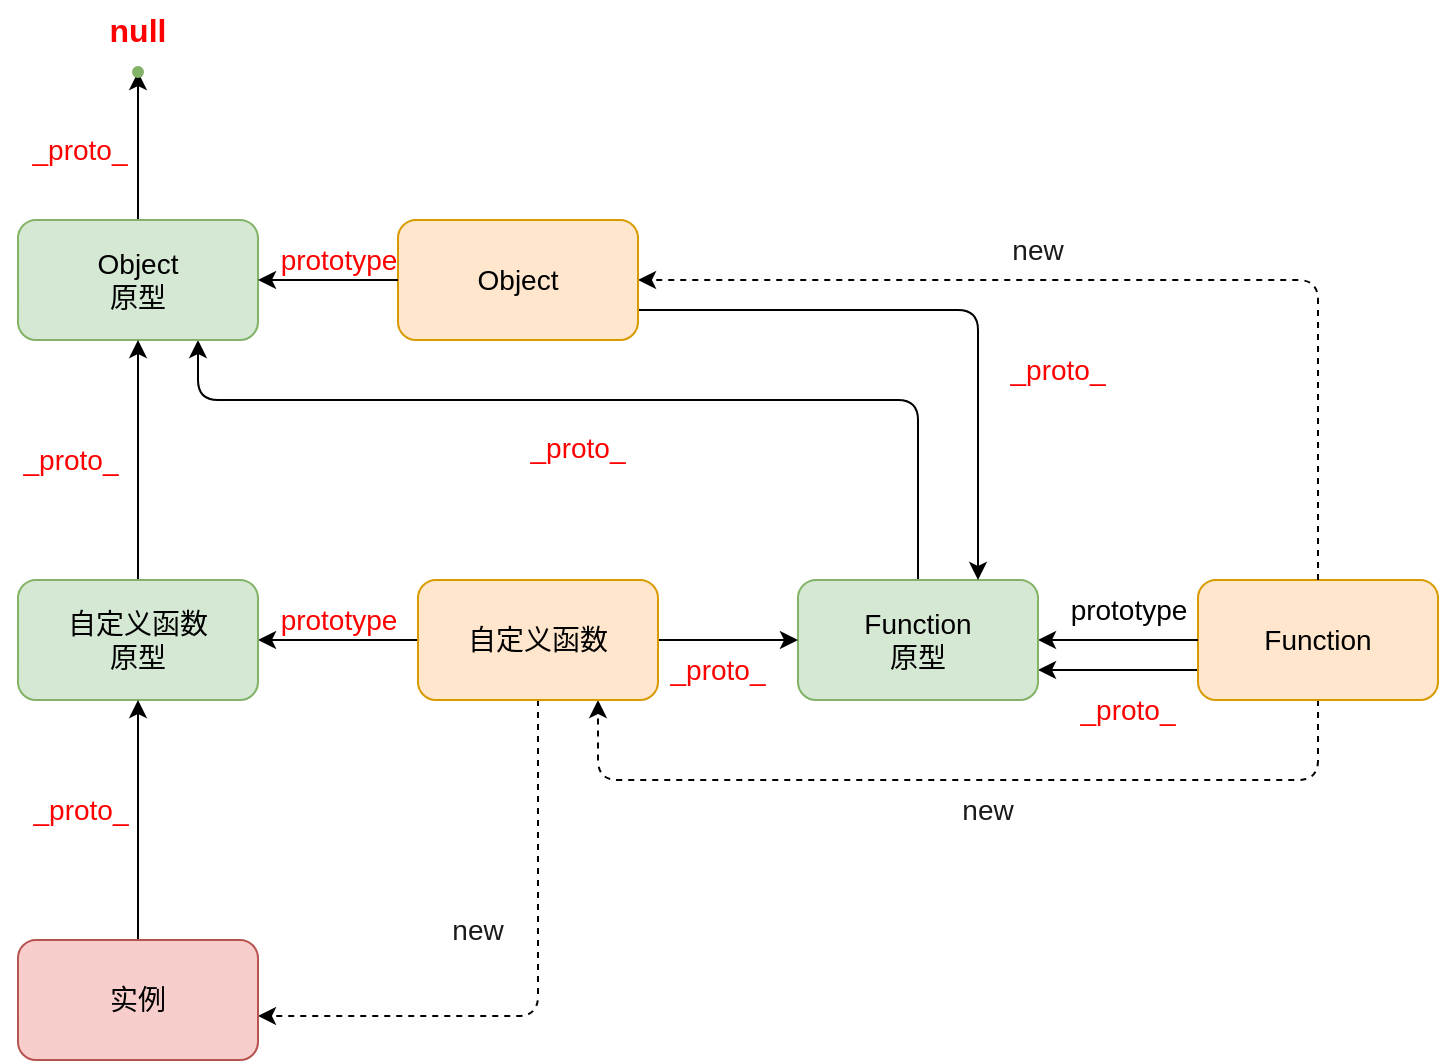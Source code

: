 <mxfile>
    <diagram id="m59XPF6Wp2XcGCgE9nwo" name="第 1 页">
        <mxGraphModel dx="830" dy="784" grid="1" gridSize="10" guides="1" tooltips="1" connect="1" arrows="1" fold="1" page="1" pageScale="1" pageWidth="827" pageHeight="1169" math="0" shadow="0">
            <root>
                <mxCell id="0"/>
                <mxCell id="1" parent="0"/>
                <mxCell id="31" style="edgeStyle=none;html=1;entryX=1;entryY=0.75;entryDx=0;entryDy=0;fontSize=14;fontColor=#1A1A1A;exitX=0;exitY=0.75;exitDx=0;exitDy=0;" parent="1" source="2" target="4" edge="1">
                    <mxGeometry relative="1" as="geometry"/>
                </mxCell>
                <mxCell id="37" style="edgeStyle=none;html=1;entryX=0.75;entryY=1;entryDx=0;entryDy=0;dashed=1;" parent="1" source="2" target="11" edge="1">
                    <mxGeometry relative="1" as="geometry">
                        <Array as="points">
                            <mxPoint x="720" y="440"/>
                            <mxPoint x="360" y="440"/>
                        </Array>
                    </mxGeometry>
                </mxCell>
                <mxCell id="2" value="Function" style="rounded=1;whiteSpace=wrap;html=1;fillColor=#ffe6cc;strokeColor=#d79b00;fontSize=14;" parent="1" vertex="1">
                    <mxGeometry x="660" y="340" width="120" height="60" as="geometry"/>
                </mxCell>
                <mxCell id="3" value="" style="endArrow=classic;html=1;" parent="1" source="2" edge="1">
                    <mxGeometry width="50" height="50" relative="1" as="geometry">
                        <mxPoint x="390" y="430" as="sourcePoint"/>
                        <mxPoint x="580" y="370" as="targetPoint"/>
                    </mxGeometry>
                </mxCell>
                <mxCell id="20" style="edgeStyle=none;html=1;entryX=0.75;entryY=1;entryDx=0;entryDy=0;fontSize=14;fontColor=#FF0000;" parent="1" source="4" target="7" edge="1">
                    <mxGeometry relative="1" as="geometry">
                        <Array as="points">
                            <mxPoint x="520" y="250"/>
                            <mxPoint x="160" y="250"/>
                        </Array>
                    </mxGeometry>
                </mxCell>
                <mxCell id="4" value="Function&lt;br style=&quot;font-size: 14px;&quot;&gt;原型" style="rounded=1;whiteSpace=wrap;html=1;fillColor=#d5e8d4;strokeColor=#82b366;fontSize=14;" parent="1" vertex="1">
                    <mxGeometry x="460" y="340" width="120" height="60" as="geometry"/>
                </mxCell>
                <mxCell id="5" value="prototype" style="text;html=1;align=center;verticalAlign=middle;resizable=0;points=[];autosize=1;strokeColor=none;fillColor=none;fontSize=14;" parent="1" vertex="1">
                    <mxGeometry x="585" y="340" width="80" height="30" as="geometry"/>
                </mxCell>
                <mxCell id="33" style="edgeStyle=none;html=1;entryX=0.75;entryY=0;entryDx=0;entryDy=0;fontSize=14;fontColor=#1A1A1A;exitX=1;exitY=0.75;exitDx=0;exitDy=0;" parent="1" source="6" target="4" edge="1">
                    <mxGeometry relative="1" as="geometry">
                        <Array as="points">
                            <mxPoint x="550" y="205"/>
                        </Array>
                    </mxGeometry>
                </mxCell>
                <mxCell id="40" style="edgeStyle=none;html=1;dashed=1;fontSize=16;entryX=1;entryY=0.5;entryDx=0;entryDy=0;exitX=0.5;exitY=0;exitDx=0;exitDy=0;" parent="1" source="2" target="6" edge="1">
                    <mxGeometry relative="1" as="geometry">
                        <mxPoint x="720" y="190" as="targetPoint"/>
                        <mxPoint x="780" y="290" as="sourcePoint"/>
                        <Array as="points">
                            <mxPoint x="720" y="190"/>
                        </Array>
                    </mxGeometry>
                </mxCell>
                <mxCell id="6" value="Object" style="rounded=1;whiteSpace=wrap;html=1;fontSize=14;fillColor=#ffe6cc;strokeColor=#d79b00;" parent="1" vertex="1">
                    <mxGeometry x="260" y="160" width="120" height="60" as="geometry"/>
                </mxCell>
                <mxCell id="10" value="" style="edgeStyle=none;html=1;fontSize=14;" parent="1" source="7" target="9" edge="1">
                    <mxGeometry relative="1" as="geometry">
                        <Array as="points">
                            <mxPoint x="130" y="120"/>
                        </Array>
                    </mxGeometry>
                </mxCell>
                <mxCell id="7" value="Object&lt;br&gt;原型" style="rounded=1;whiteSpace=wrap;html=1;fontSize=14;fillColor=#d5e8d4;strokeColor=#82b366;" parent="1" vertex="1">
                    <mxGeometry x="70" y="160" width="120" height="60" as="geometry"/>
                </mxCell>
                <mxCell id="8" value="" style="endArrow=classic;html=1;fontSize=14;exitX=0;exitY=0.5;exitDx=0;exitDy=0;" parent="1" source="6" target="7" edge="1">
                    <mxGeometry width="50" height="50" relative="1" as="geometry">
                        <mxPoint x="390" y="410" as="sourcePoint"/>
                        <mxPoint x="440" y="360" as="targetPoint"/>
                    </mxGeometry>
                </mxCell>
                <mxCell id="9" value="" style="shape=waypoint;sketch=0;size=6;pointerEvents=1;points=[];fillColor=#d5e8d4;resizable=0;rotatable=0;perimeter=centerPerimeter;snapToPoint=1;fontSize=14;strokeColor=#82b366;rounded=1;fontStyle=1;fontColor=#FF0000;" parent="1" vertex="1">
                    <mxGeometry x="120" y="76" width="20" height="20" as="geometry"/>
                </mxCell>
                <mxCell id="14" value="" style="edgeStyle=none;html=1;fontSize=14;fontColor=#FF0000;" parent="1" source="11" target="12" edge="1">
                    <mxGeometry relative="1" as="geometry"/>
                </mxCell>
                <mxCell id="23" style="edgeStyle=none;html=1;entryX=1;entryY=0.633;entryDx=0;entryDy=0;entryPerimeter=0;fontSize=14;fontColor=#FF0000;dashed=1;" parent="1" source="11" target="22" edge="1">
                    <mxGeometry relative="1" as="geometry">
                        <Array as="points">
                            <mxPoint x="330" y="558"/>
                        </Array>
                    </mxGeometry>
                </mxCell>
                <mxCell id="29" style="edgeStyle=none;html=1;fontSize=14;fontColor=#1A1A1A;" parent="1" source="11" target="4" edge="1">
                    <mxGeometry relative="1" as="geometry"/>
                </mxCell>
                <mxCell id="11" value="自定义函数" style="rounded=1;whiteSpace=wrap;html=1;fontSize=14;fillColor=#ffe6cc;strokeColor=#d79b00;" parent="1" vertex="1">
                    <mxGeometry x="270" y="340" width="120" height="60" as="geometry"/>
                </mxCell>
                <mxCell id="16" style="edgeStyle=none;html=1;entryX=0.5;entryY=1;entryDx=0;entryDy=0;fontSize=14;fontColor=#FF0000;" parent="1" source="12" target="7" edge="1">
                    <mxGeometry relative="1" as="geometry"/>
                </mxCell>
                <mxCell id="12" value="自定义函数&lt;br&gt;原型" style="rounded=1;whiteSpace=wrap;html=1;fontSize=14;fillColor=#d5e8d4;strokeColor=#82b366;" parent="1" vertex="1">
                    <mxGeometry x="70" y="340" width="120" height="60" as="geometry"/>
                </mxCell>
                <mxCell id="15" value="prototype" style="text;html=1;align=center;verticalAlign=middle;resizable=0;points=[];autosize=1;strokeColor=none;fillColor=none;fontSize=14;fontColor=#FF0000;" parent="1" vertex="1">
                    <mxGeometry x="190" y="345" width="80" height="30" as="geometry"/>
                </mxCell>
                <mxCell id="17" value="_proto_" style="text;html=1;align=center;verticalAlign=middle;resizable=0;points=[];autosize=1;strokeColor=none;fillColor=none;fontSize=14;fontColor=#FF0000;" parent="1" vertex="1">
                    <mxGeometry x="61" y="265" width="70" height="30" as="geometry"/>
                </mxCell>
                <mxCell id="18" value="prototype" style="text;html=1;align=center;verticalAlign=middle;resizable=0;points=[];autosize=1;strokeColor=none;fillColor=none;fontSize=14;fontColor=#FF0000;" parent="1" vertex="1">
                    <mxGeometry x="190" y="165" width="80" height="30" as="geometry"/>
                </mxCell>
                <mxCell id="19" value="_proto_" style="text;html=1;strokeColor=none;fillColor=none;align=center;verticalAlign=middle;whiteSpace=wrap;rounded=0;fontSize=14;fontColor=#FF0000;" parent="1" vertex="1">
                    <mxGeometry x="71" y="110" width="60" height="30" as="geometry"/>
                </mxCell>
                <mxCell id="21" value="_proto_" style="text;html=1;strokeColor=none;fillColor=none;align=center;verticalAlign=middle;whiteSpace=wrap;rounded=0;fontSize=14;fontColor=#FF0000;" parent="1" vertex="1">
                    <mxGeometry x="320" y="259" width="60" height="30" as="geometry"/>
                </mxCell>
                <mxCell id="26" style="edgeStyle=none;html=1;entryX=0.5;entryY=1;entryDx=0;entryDy=0;fontSize=14;fontColor=#1A1A1A;" parent="1" source="22" target="12" edge="1">
                    <mxGeometry relative="1" as="geometry"/>
                </mxCell>
                <mxCell id="22" value="实例" style="rounded=1;whiteSpace=wrap;html=1;fontSize=14;fillColor=#f8cecc;strokeColor=#b85450;" parent="1" vertex="1">
                    <mxGeometry x="70" y="520" width="120" height="60" as="geometry"/>
                </mxCell>
                <mxCell id="24" value="new" style="text;html=1;strokeColor=none;fillColor=none;align=center;verticalAlign=middle;whiteSpace=wrap;rounded=0;fontSize=14;fontColor=#1A1A1A;" parent="1" vertex="1">
                    <mxGeometry x="270" y="500" width="60" height="30" as="geometry"/>
                </mxCell>
                <mxCell id="28" value="_proto_" style="text;html=1;align=center;verticalAlign=middle;resizable=0;points=[];autosize=1;strokeColor=none;fillColor=none;fontSize=14;fontColor=#FF0000;" parent="1" vertex="1">
                    <mxGeometry x="66" y="440" width="70" height="30" as="geometry"/>
                </mxCell>
                <mxCell id="30" value="_proto_" style="text;html=1;strokeColor=none;fillColor=none;align=center;verticalAlign=middle;whiteSpace=wrap;rounded=0;fontSize=14;fontColor=#FF0000;" parent="1" vertex="1">
                    <mxGeometry x="390" y="370" width="60" height="30" as="geometry"/>
                </mxCell>
                <mxCell id="32" value="_proto_" style="text;html=1;strokeColor=none;fillColor=none;align=center;verticalAlign=middle;whiteSpace=wrap;rounded=0;fontSize=14;fontColor=#FF0000;" parent="1" vertex="1">
                    <mxGeometry x="595" y="390" width="60" height="30" as="geometry"/>
                </mxCell>
                <mxCell id="34" value="_proto_" style="text;html=1;strokeColor=none;fillColor=none;align=center;verticalAlign=middle;whiteSpace=wrap;rounded=0;fontSize=14;fontColor=#FF0000;" parent="1" vertex="1">
                    <mxGeometry x="560" y="220" width="60" height="30" as="geometry"/>
                </mxCell>
                <mxCell id="36" value="new" style="text;html=1;strokeColor=none;fillColor=none;align=center;verticalAlign=middle;whiteSpace=wrap;rounded=0;fontSize=14;fontColor=#1A1A1A;" parent="1" vertex="1">
                    <mxGeometry x="550" y="160" width="60" height="30" as="geometry"/>
                </mxCell>
                <mxCell id="38" value="new" style="text;html=1;strokeColor=none;fillColor=none;align=center;verticalAlign=middle;whiteSpace=wrap;rounded=0;fontSize=14;fontColor=#1A1A1A;" parent="1" vertex="1">
                    <mxGeometry x="525" y="440" width="60" height="30" as="geometry"/>
                </mxCell>
                <mxCell id="39" value="null" style="text;html=1;strokeColor=none;fillColor=none;align=center;verticalAlign=middle;whiteSpace=wrap;rounded=0;fontSize=16;fontColor=#FF0000;fontStyle=1" parent="1" vertex="1">
                    <mxGeometry x="100" y="50" width="60" height="30" as="geometry"/>
                </mxCell>
            </root>
        </mxGraphModel>
    </diagram>
</mxfile>